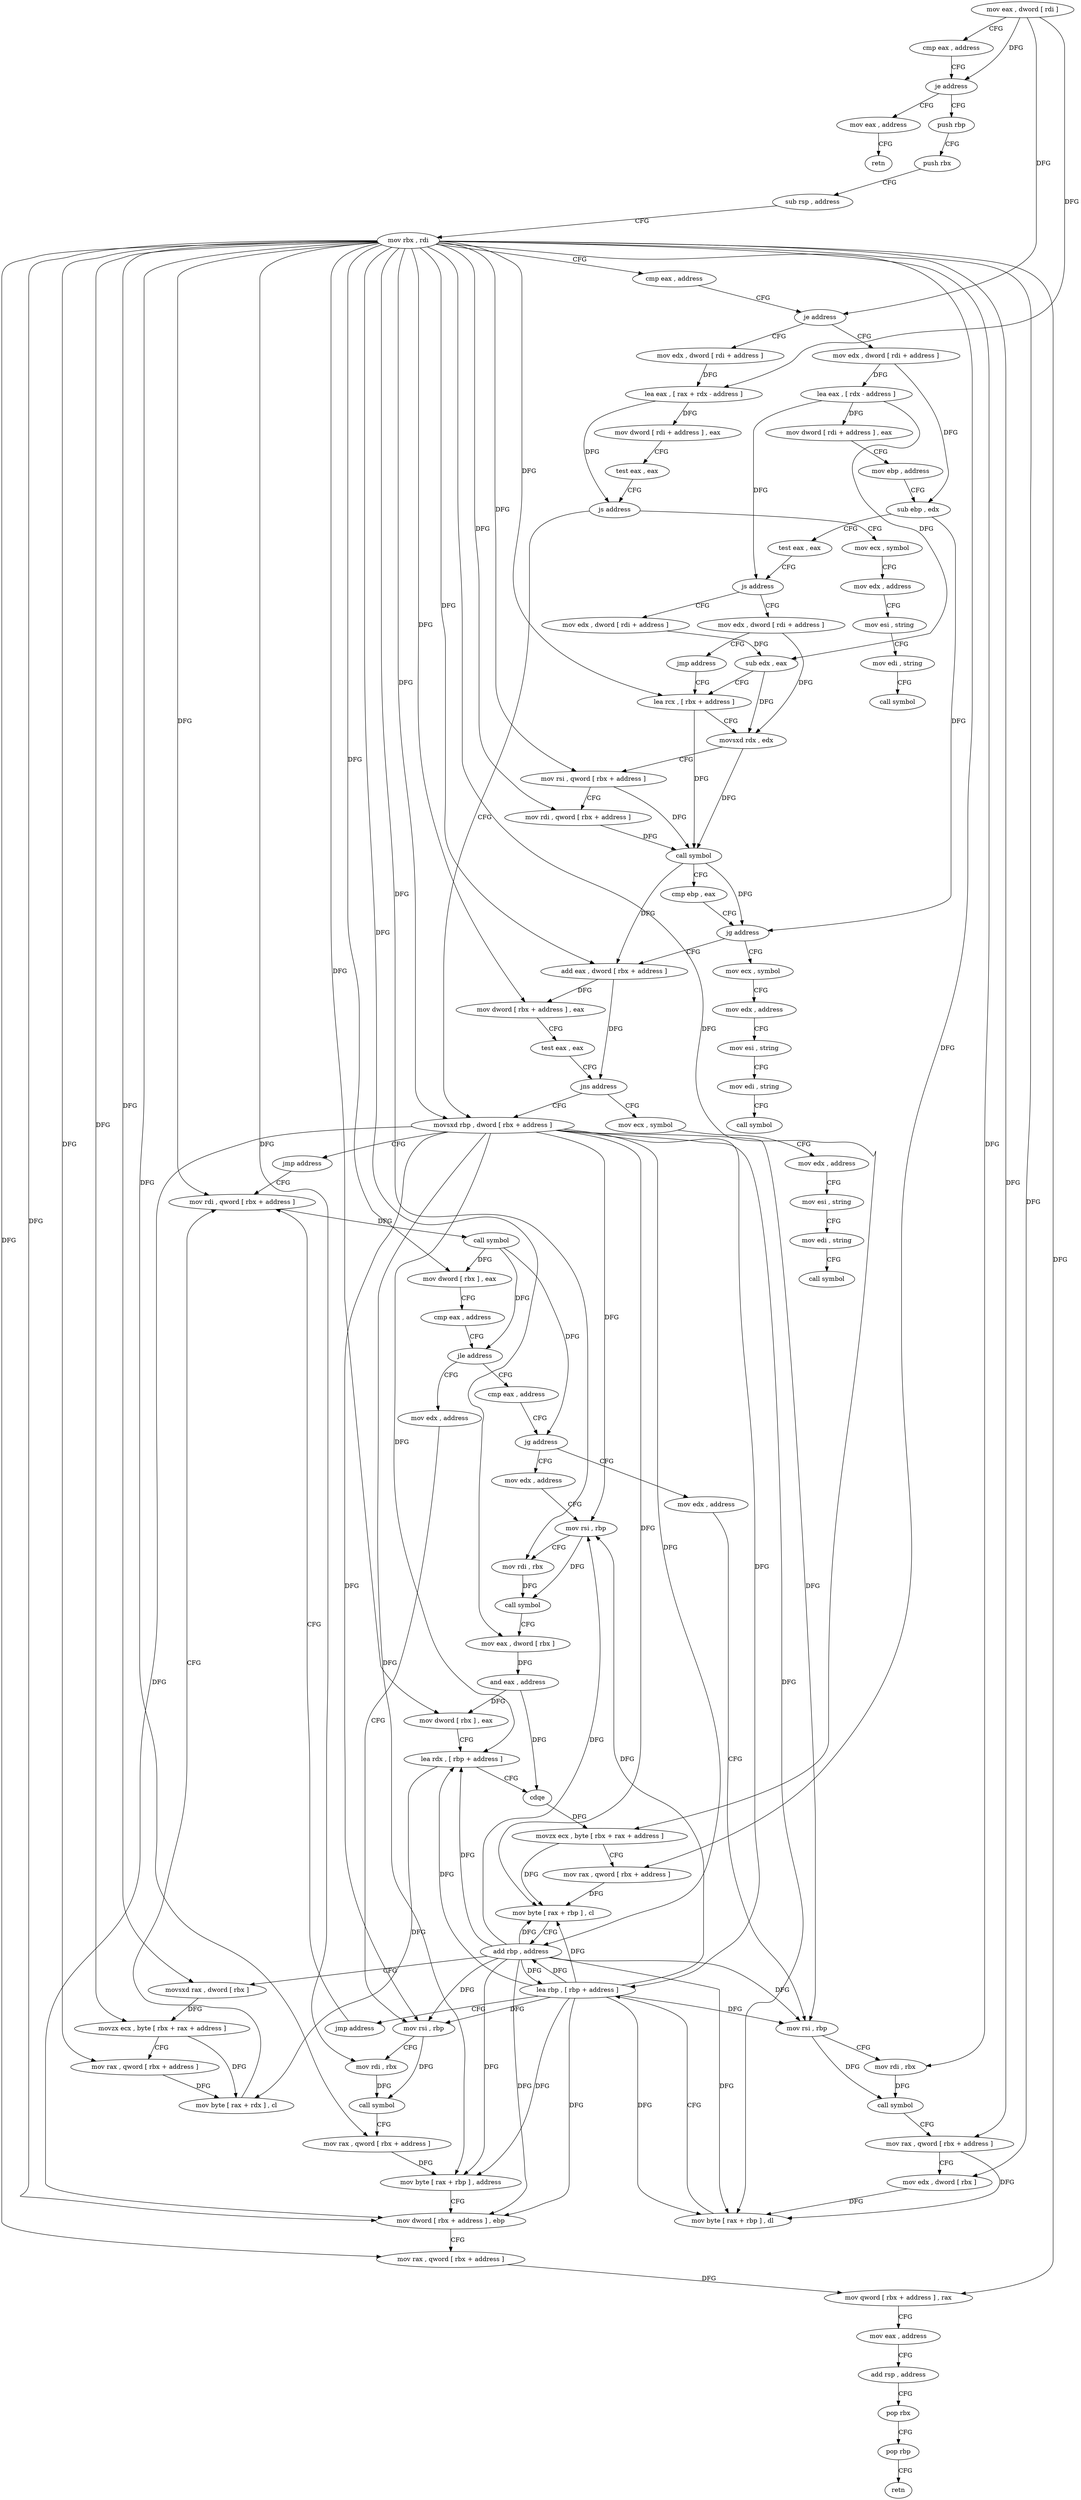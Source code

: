digraph "func" {
"4206850" [label = "mov eax , dword [ rdi ]" ]
"4206852" [label = "cmp eax , address" ]
"4206855" [label = "je address" ]
"4207199" [label = "mov eax , address" ]
"4206861" [label = "push rbp" ]
"4207204" [label = "retn" ]
"4206862" [label = "push rbx" ]
"4206863" [label = "sub rsp , address" ]
"4206867" [label = "mov rbx , rdi" ]
"4206870" [label = "cmp eax , address" ]
"4206873" [label = "je address" ]
"4206898" [label = "mov edx , dword [ rdi + address ]" ]
"4206875" [label = "mov edx , dword [ rdi + address ]" ]
"4206901" [label = "lea eax , [ rdx - address ]" ]
"4206904" [label = "mov dword [ rdi + address ] , eax" ]
"4206907" [label = "mov ebp , address" ]
"4206912" [label = "sub ebp , edx" ]
"4206914" [label = "test eax , eax" ]
"4206916" [label = "js address" ]
"4206982" [label = "mov edx , dword [ rdi + address ]" ]
"4206918" [label = "mov edx , dword [ rdi + address ]" ]
"4206878" [label = "lea eax , [ rax + rdx - address ]" ]
"4206882" [label = "mov dword [ rdi + address ] , eax" ]
"4206885" [label = "test eax , eax" ]
"4206887" [label = "js address" ]
"4207012" [label = "mov ecx , symbol" ]
"4206889" [label = "movsxd rbp , dword [ rbx + address ]" ]
"4206985" [label = "jmp address" ]
"4206923" [label = "lea rcx , [ rbx + address ]" ]
"4206921" [label = "sub edx , eax" ]
"4207017" [label = "mov edx , address" ]
"4207022" [label = "mov esi , string" ]
"4207027" [label = "mov edi , string" ]
"4207032" [label = "call symbol" ]
"4206893" [label = "jmp address" ]
"4207100" [label = "mov rdi , qword [ rbx + address ]" ]
"4206927" [label = "movsxd rdx , edx" ]
"4206930" [label = "mov rsi , qword [ rbx + address ]" ]
"4206934" [label = "mov rdi , qword [ rbx + address ]" ]
"4206938" [label = "call symbol" ]
"4206943" [label = "cmp ebp , eax" ]
"4206945" [label = "jg address" ]
"4206987" [label = "mov ecx , symbol" ]
"4206947" [label = "add eax , dword [ rbx + address ]" ]
"4206992" [label = "mov edx , address" ]
"4206997" [label = "mov esi , string" ]
"4207002" [label = "mov edi , string" ]
"4207007" [label = "call symbol" ]
"4206950" [label = "mov dword [ rbx + address ] , eax" ]
"4206953" [label = "test eax , eax" ]
"4206955" [label = "jns address" ]
"4206957" [label = "mov ecx , symbol" ]
"4207104" [label = "call symbol" ]
"4207109" [label = "mov dword [ rbx ] , eax" ]
"4207111" [label = "cmp eax , address" ]
"4207114" [label = "jle address" ]
"4207152" [label = "mov edx , address" ]
"4207116" [label = "cmp eax , address" ]
"4206962" [label = "mov edx , address" ]
"4206967" [label = "mov esi , string" ]
"4206972" [label = "mov edi , string" ]
"4206977" [label = "call symbol" ]
"4207157" [label = "mov rsi , rbp" ]
"4207160" [label = "mov rdi , rbx" ]
"4207163" [label = "call symbol" ]
"4207168" [label = "mov rax , qword [ rbx + address ]" ]
"4207172" [label = "mov byte [ rax + rbp ] , address" ]
"4207176" [label = "mov dword [ rbx + address ] , ebp" ]
"4207179" [label = "mov rax , qword [ rbx + address ]" ]
"4207183" [label = "mov qword [ rbx + address ] , rax" ]
"4207187" [label = "mov eax , address" ]
"4207192" [label = "add rsp , address" ]
"4207196" [label = "pop rbx" ]
"4207197" [label = "pop rbp" ]
"4207198" [label = "retn" ]
"4207119" [label = "jg address" ]
"4207037" [label = "mov edx , address" ]
"4207121" [label = "mov edx , address" ]
"4207042" [label = "mov rsi , rbp" ]
"4207045" [label = "mov rdi , rbx" ]
"4207048" [label = "call symbol" ]
"4207053" [label = "mov eax , dword [ rbx ]" ]
"4207055" [label = "and eax , address" ]
"4207058" [label = "mov dword [ rbx ] , eax" ]
"4207060" [label = "lea rdx , [ rbp + address ]" ]
"4207064" [label = "cdqe" ]
"4207066" [label = "movzx ecx , byte [ rbx + rax + address ]" ]
"4207071" [label = "mov rax , qword [ rbx + address ]" ]
"4207075" [label = "mov byte [ rax + rbp ] , cl" ]
"4207078" [label = "add rbp , address" ]
"4207082" [label = "movsxd rax , dword [ rbx ]" ]
"4207085" [label = "movzx ecx , byte [ rbx + rax + address ]" ]
"4207093" [label = "mov rax , qword [ rbx + address ]" ]
"4207097" [label = "mov byte [ rax + rdx ] , cl" ]
"4207126" [label = "mov rsi , rbp" ]
"4207129" [label = "mov rdi , rbx" ]
"4207132" [label = "call symbol" ]
"4207137" [label = "mov rax , qword [ rbx + address ]" ]
"4207141" [label = "mov edx , dword [ rbx ]" ]
"4207143" [label = "mov byte [ rax + rbp ] , dl" ]
"4207146" [label = "lea rbp , [ rbp + address ]" ]
"4207150" [label = "jmp address" ]
"4206850" -> "4206852" [ label = "CFG" ]
"4206850" -> "4206855" [ label = "DFG" ]
"4206850" -> "4206873" [ label = "DFG" ]
"4206850" -> "4206878" [ label = "DFG" ]
"4206852" -> "4206855" [ label = "CFG" ]
"4206855" -> "4207199" [ label = "CFG" ]
"4206855" -> "4206861" [ label = "CFG" ]
"4207199" -> "4207204" [ label = "CFG" ]
"4206861" -> "4206862" [ label = "CFG" ]
"4206862" -> "4206863" [ label = "CFG" ]
"4206863" -> "4206867" [ label = "CFG" ]
"4206867" -> "4206870" [ label = "CFG" ]
"4206867" -> "4206889" [ label = "DFG" ]
"4206867" -> "4206923" [ label = "DFG" ]
"4206867" -> "4206930" [ label = "DFG" ]
"4206867" -> "4206934" [ label = "DFG" ]
"4206867" -> "4207100" [ label = "DFG" ]
"4206867" -> "4207109" [ label = "DFG" ]
"4206867" -> "4206947" [ label = "DFG" ]
"4206867" -> "4206950" [ label = "DFG" ]
"4206867" -> "4207160" [ label = "DFG" ]
"4206867" -> "4207168" [ label = "DFG" ]
"4206867" -> "4207176" [ label = "DFG" ]
"4206867" -> "4207179" [ label = "DFG" ]
"4206867" -> "4207183" [ label = "DFG" ]
"4206867" -> "4207045" [ label = "DFG" ]
"4206867" -> "4207053" [ label = "DFG" ]
"4206867" -> "4207058" [ label = "DFG" ]
"4206867" -> "4207066" [ label = "DFG" ]
"4206867" -> "4207071" [ label = "DFG" ]
"4206867" -> "4207082" [ label = "DFG" ]
"4206867" -> "4207085" [ label = "DFG" ]
"4206867" -> "4207093" [ label = "DFG" ]
"4206867" -> "4207129" [ label = "DFG" ]
"4206867" -> "4207137" [ label = "DFG" ]
"4206867" -> "4207141" [ label = "DFG" ]
"4206870" -> "4206873" [ label = "CFG" ]
"4206873" -> "4206898" [ label = "CFG" ]
"4206873" -> "4206875" [ label = "CFG" ]
"4206898" -> "4206901" [ label = "DFG" ]
"4206898" -> "4206912" [ label = "DFG" ]
"4206875" -> "4206878" [ label = "DFG" ]
"4206901" -> "4206904" [ label = "DFG" ]
"4206901" -> "4206916" [ label = "DFG" ]
"4206901" -> "4206921" [ label = "DFG" ]
"4206904" -> "4206907" [ label = "CFG" ]
"4206907" -> "4206912" [ label = "CFG" ]
"4206912" -> "4206914" [ label = "CFG" ]
"4206912" -> "4206945" [ label = "DFG" ]
"4206914" -> "4206916" [ label = "CFG" ]
"4206916" -> "4206982" [ label = "CFG" ]
"4206916" -> "4206918" [ label = "CFG" ]
"4206982" -> "4206985" [ label = "CFG" ]
"4206982" -> "4206927" [ label = "DFG" ]
"4206918" -> "4206921" [ label = "DFG" ]
"4206878" -> "4206882" [ label = "DFG" ]
"4206878" -> "4206887" [ label = "DFG" ]
"4206882" -> "4206885" [ label = "CFG" ]
"4206885" -> "4206887" [ label = "CFG" ]
"4206887" -> "4207012" [ label = "CFG" ]
"4206887" -> "4206889" [ label = "CFG" ]
"4207012" -> "4207017" [ label = "CFG" ]
"4206889" -> "4206893" [ label = "CFG" ]
"4206889" -> "4207157" [ label = "DFG" ]
"4206889" -> "4207172" [ label = "DFG" ]
"4206889" -> "4207176" [ label = "DFG" ]
"4206889" -> "4207042" [ label = "DFG" ]
"4206889" -> "4207060" [ label = "DFG" ]
"4206889" -> "4207075" [ label = "DFG" ]
"4206889" -> "4207078" [ label = "DFG" ]
"4206889" -> "4207126" [ label = "DFG" ]
"4206889" -> "4207143" [ label = "DFG" ]
"4206889" -> "4207146" [ label = "DFG" ]
"4206985" -> "4206923" [ label = "CFG" ]
"4206923" -> "4206927" [ label = "CFG" ]
"4206923" -> "4206938" [ label = "DFG" ]
"4206921" -> "4206923" [ label = "CFG" ]
"4206921" -> "4206927" [ label = "DFG" ]
"4207017" -> "4207022" [ label = "CFG" ]
"4207022" -> "4207027" [ label = "CFG" ]
"4207027" -> "4207032" [ label = "CFG" ]
"4206893" -> "4207100" [ label = "CFG" ]
"4207100" -> "4207104" [ label = "DFG" ]
"4206927" -> "4206930" [ label = "CFG" ]
"4206927" -> "4206938" [ label = "DFG" ]
"4206930" -> "4206934" [ label = "CFG" ]
"4206930" -> "4206938" [ label = "DFG" ]
"4206934" -> "4206938" [ label = "DFG" ]
"4206938" -> "4206943" [ label = "CFG" ]
"4206938" -> "4206945" [ label = "DFG" ]
"4206938" -> "4206947" [ label = "DFG" ]
"4206943" -> "4206945" [ label = "CFG" ]
"4206945" -> "4206987" [ label = "CFG" ]
"4206945" -> "4206947" [ label = "CFG" ]
"4206987" -> "4206992" [ label = "CFG" ]
"4206947" -> "4206950" [ label = "DFG" ]
"4206947" -> "4206955" [ label = "DFG" ]
"4206992" -> "4206997" [ label = "CFG" ]
"4206997" -> "4207002" [ label = "CFG" ]
"4207002" -> "4207007" [ label = "CFG" ]
"4206950" -> "4206953" [ label = "CFG" ]
"4206953" -> "4206955" [ label = "CFG" ]
"4206955" -> "4206889" [ label = "CFG" ]
"4206955" -> "4206957" [ label = "CFG" ]
"4206957" -> "4206962" [ label = "CFG" ]
"4207104" -> "4207109" [ label = "DFG" ]
"4207104" -> "4207114" [ label = "DFG" ]
"4207104" -> "4207119" [ label = "DFG" ]
"4207109" -> "4207111" [ label = "CFG" ]
"4207111" -> "4207114" [ label = "CFG" ]
"4207114" -> "4207152" [ label = "CFG" ]
"4207114" -> "4207116" [ label = "CFG" ]
"4207152" -> "4207157" [ label = "CFG" ]
"4207116" -> "4207119" [ label = "CFG" ]
"4206962" -> "4206967" [ label = "CFG" ]
"4206967" -> "4206972" [ label = "CFG" ]
"4206972" -> "4206977" [ label = "CFG" ]
"4207157" -> "4207160" [ label = "CFG" ]
"4207157" -> "4207163" [ label = "DFG" ]
"4207160" -> "4207163" [ label = "DFG" ]
"4207163" -> "4207168" [ label = "CFG" ]
"4207168" -> "4207172" [ label = "DFG" ]
"4207172" -> "4207176" [ label = "CFG" ]
"4207176" -> "4207179" [ label = "CFG" ]
"4207179" -> "4207183" [ label = "DFG" ]
"4207183" -> "4207187" [ label = "CFG" ]
"4207187" -> "4207192" [ label = "CFG" ]
"4207192" -> "4207196" [ label = "CFG" ]
"4207196" -> "4207197" [ label = "CFG" ]
"4207197" -> "4207198" [ label = "CFG" ]
"4207119" -> "4207037" [ label = "CFG" ]
"4207119" -> "4207121" [ label = "CFG" ]
"4207037" -> "4207042" [ label = "CFG" ]
"4207121" -> "4207126" [ label = "CFG" ]
"4207042" -> "4207045" [ label = "CFG" ]
"4207042" -> "4207048" [ label = "DFG" ]
"4207045" -> "4207048" [ label = "DFG" ]
"4207048" -> "4207053" [ label = "CFG" ]
"4207053" -> "4207055" [ label = "DFG" ]
"4207055" -> "4207058" [ label = "DFG" ]
"4207055" -> "4207064" [ label = "DFG" ]
"4207058" -> "4207060" [ label = "CFG" ]
"4207060" -> "4207064" [ label = "CFG" ]
"4207060" -> "4207097" [ label = "DFG" ]
"4207064" -> "4207066" [ label = "DFG" ]
"4207066" -> "4207071" [ label = "CFG" ]
"4207066" -> "4207075" [ label = "DFG" ]
"4207071" -> "4207075" [ label = "DFG" ]
"4207075" -> "4207078" [ label = "CFG" ]
"4207078" -> "4207082" [ label = "CFG" ]
"4207078" -> "4207157" [ label = "DFG" ]
"4207078" -> "4207172" [ label = "DFG" ]
"4207078" -> "4207176" [ label = "DFG" ]
"4207078" -> "4207042" [ label = "DFG" ]
"4207078" -> "4207060" [ label = "DFG" ]
"4207078" -> "4207075" [ label = "DFG" ]
"4207078" -> "4207126" [ label = "DFG" ]
"4207078" -> "4207143" [ label = "DFG" ]
"4207078" -> "4207146" [ label = "DFG" ]
"4207082" -> "4207085" [ label = "DFG" ]
"4207085" -> "4207093" [ label = "CFG" ]
"4207085" -> "4207097" [ label = "DFG" ]
"4207093" -> "4207097" [ label = "DFG" ]
"4207097" -> "4207100" [ label = "CFG" ]
"4207126" -> "4207129" [ label = "CFG" ]
"4207126" -> "4207132" [ label = "DFG" ]
"4207129" -> "4207132" [ label = "DFG" ]
"4207132" -> "4207137" [ label = "CFG" ]
"4207137" -> "4207141" [ label = "CFG" ]
"4207137" -> "4207143" [ label = "DFG" ]
"4207141" -> "4207143" [ label = "DFG" ]
"4207143" -> "4207146" [ label = "CFG" ]
"4207146" -> "4207150" [ label = "CFG" ]
"4207146" -> "4207157" [ label = "DFG" ]
"4207146" -> "4207172" [ label = "DFG" ]
"4207146" -> "4207176" [ label = "DFG" ]
"4207146" -> "4207042" [ label = "DFG" ]
"4207146" -> "4207060" [ label = "DFG" ]
"4207146" -> "4207078" [ label = "DFG" ]
"4207146" -> "4207126" [ label = "DFG" ]
"4207146" -> "4207075" [ label = "DFG" ]
"4207146" -> "4207143" [ label = "DFG" ]
"4207150" -> "4207100" [ label = "CFG" ]
}

